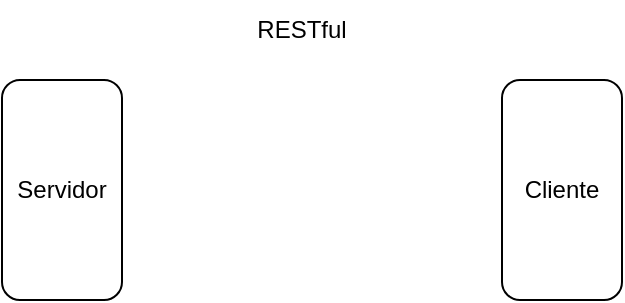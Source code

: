<mxfile>
    <diagram id="IN7Y7tXv0L_tT47tKmWJ" name="Page-1">
        <mxGraphModel dx="435" dy="309" grid="1" gridSize="10" guides="1" tooltips="1" connect="1" arrows="1" fold="1" page="1" pageScale="1" pageWidth="827" pageHeight="1169" math="0" shadow="0">
            <root>
                <mxCell id="0"/>
                <mxCell id="1" parent="0"/>
                <mxCell id="2" value="Servidor" style="rounded=1;whiteSpace=wrap;html=1;" vertex="1" parent="1">
                    <mxGeometry x="190" y="60" width="60" height="110" as="geometry"/>
                </mxCell>
                <mxCell id="3" value="Cliente" style="rounded=1;whiteSpace=wrap;html=1;" vertex="1" parent="1">
                    <mxGeometry x="440" y="60" width="60" height="110" as="geometry"/>
                </mxCell>
                <mxCell id="7" value="RESTful" style="text;html=1;strokeColor=none;fillColor=none;align=center;verticalAlign=middle;whiteSpace=wrap;rounded=0;" vertex="1" parent="1">
                    <mxGeometry x="310" y="20" width="60" height="30" as="geometry"/>
                </mxCell>
            </root>
        </mxGraphModel>
    </diagram>
</mxfile>